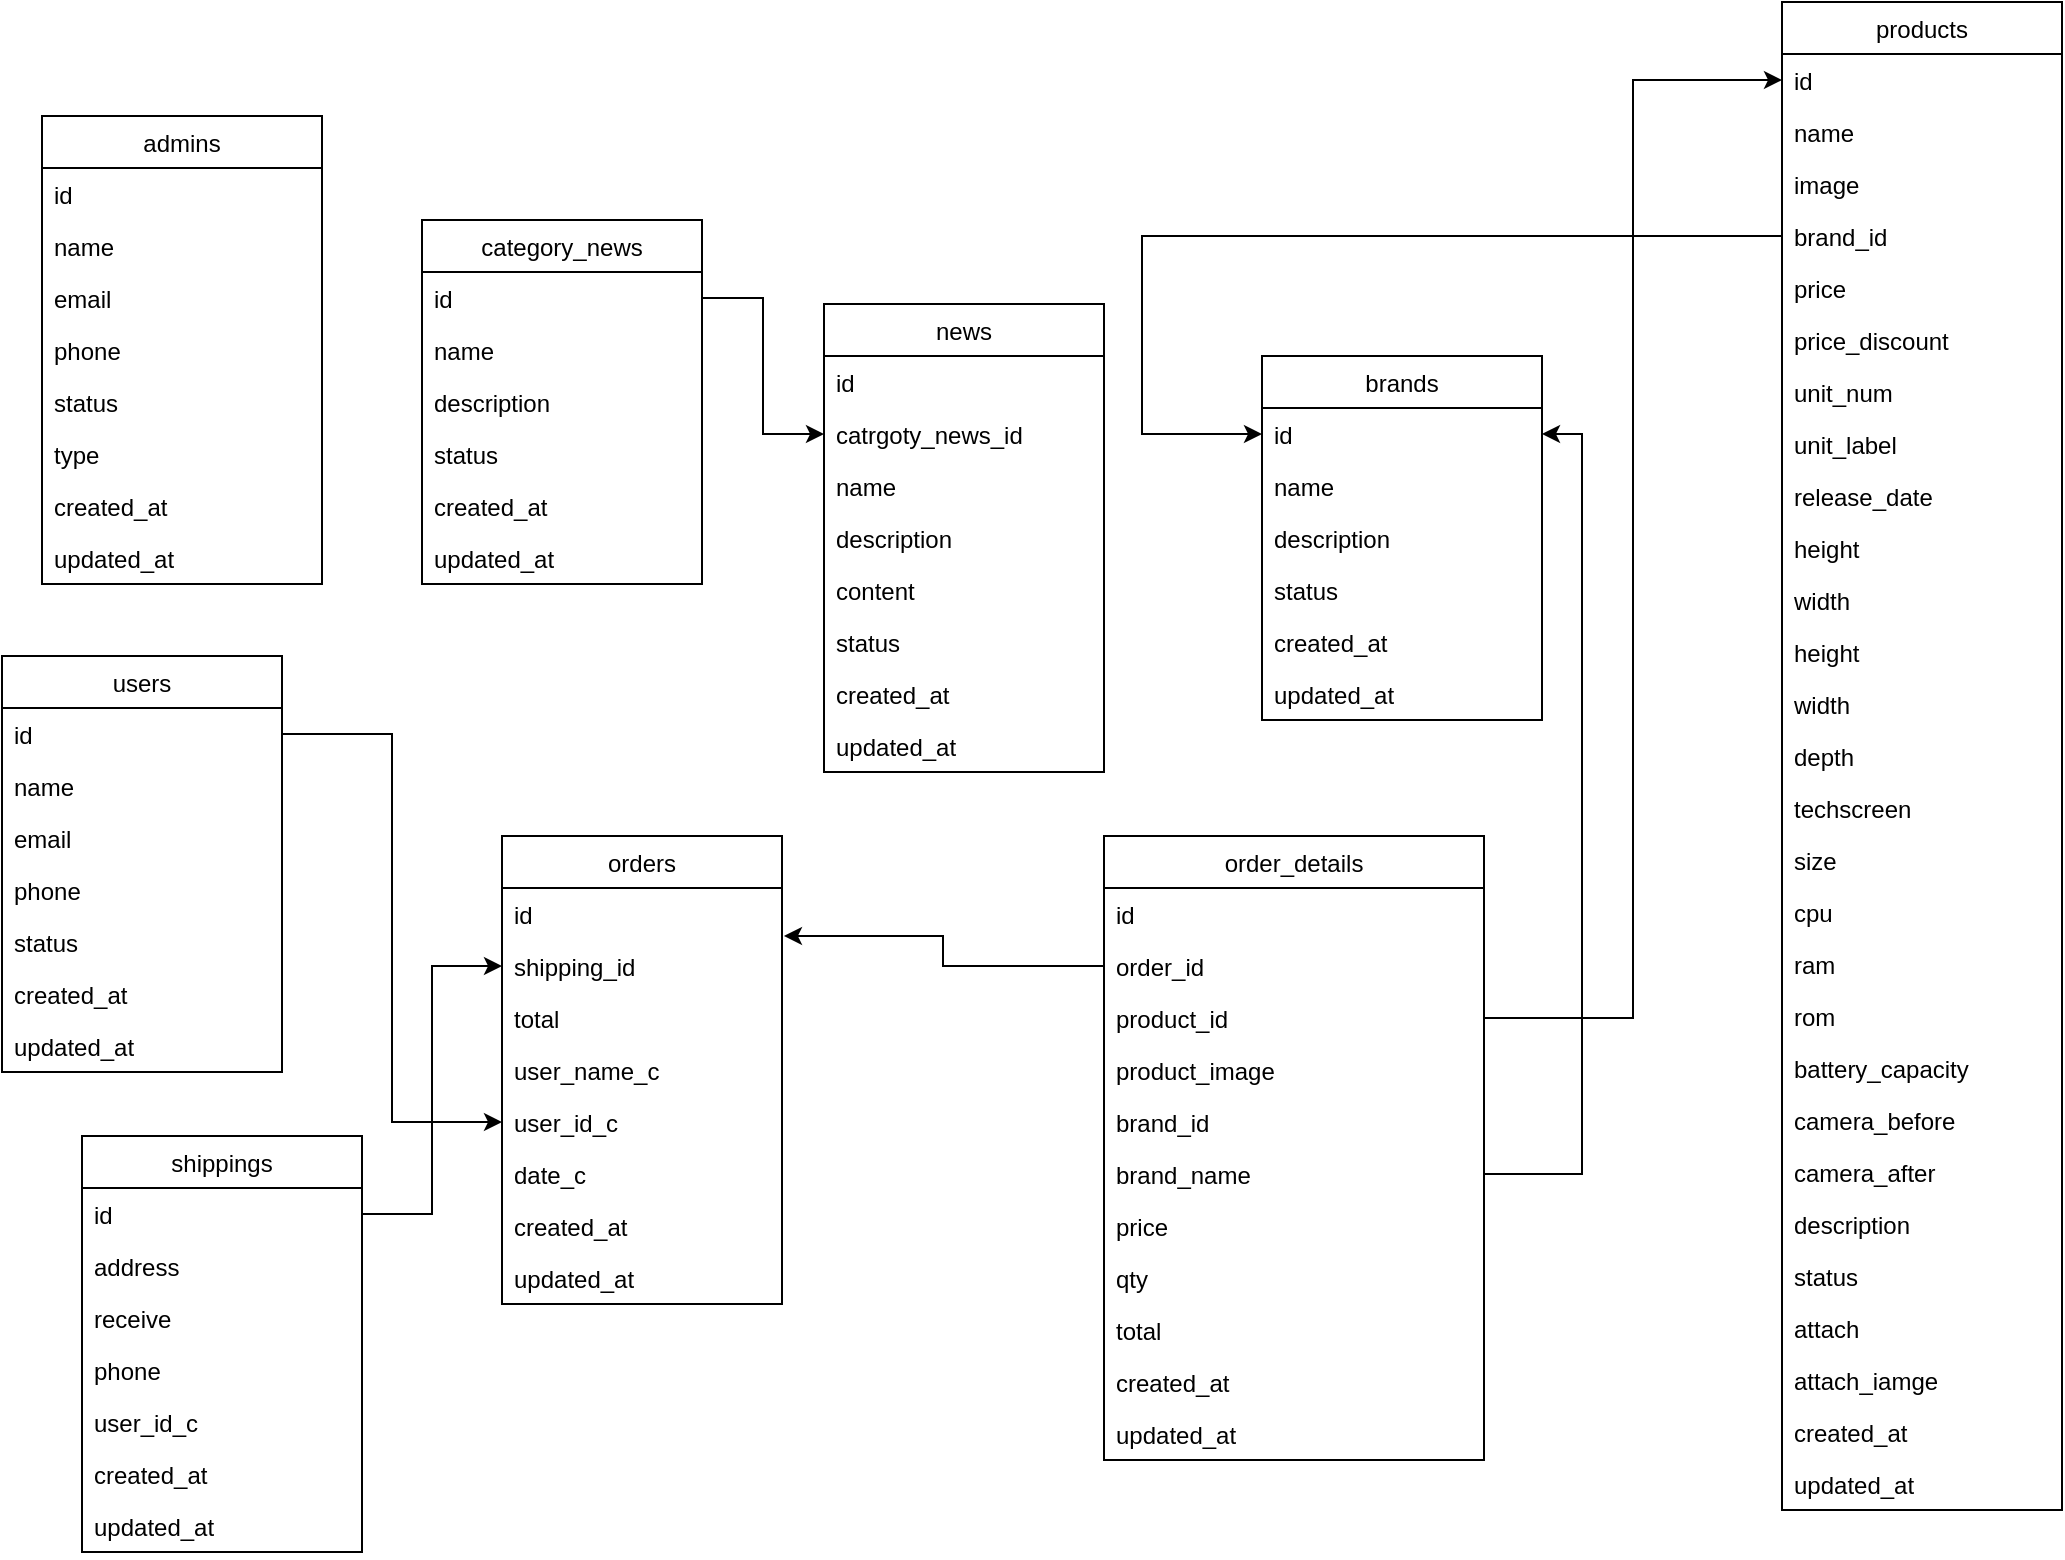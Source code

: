 <mxfile version="14.2.4" type="github">
  <diagram id="-sdmArSoVyQWe9KyQUQm" name="Page-1">
    <mxGraphModel dx="1673" dy="908" grid="1" gridSize="10" guides="1" tooltips="1" connect="1" arrows="1" fold="1" page="1" pageScale="1" pageWidth="827" pageHeight="1169" math="0" shadow="0">
      <root>
        <mxCell id="0" />
        <mxCell id="1" parent="0" />
        <mxCell id="2V7I3febS8LCkJjWmoep-1" value="brands" style="swimlane;fontStyle=0;childLayout=stackLayout;horizontal=1;startSize=26;fillColor=none;horizontalStack=0;resizeParent=1;resizeParentMax=0;resizeLast=0;collapsible=1;marginBottom=0;" vertex="1" parent="1">
          <mxGeometry x="1130" y="640" width="140" height="182" as="geometry" />
        </mxCell>
        <mxCell id="2V7I3febS8LCkJjWmoep-2" value="id" style="text;strokeColor=none;fillColor=none;align=left;verticalAlign=top;spacingLeft=4;spacingRight=4;overflow=hidden;rotatable=0;points=[[0,0.5],[1,0.5]];portConstraint=eastwest;" vertex="1" parent="2V7I3febS8LCkJjWmoep-1">
          <mxGeometry y="26" width="140" height="26" as="geometry" />
        </mxCell>
        <mxCell id="2V7I3febS8LCkJjWmoep-3" value="name" style="text;strokeColor=none;fillColor=none;align=left;verticalAlign=top;spacingLeft=4;spacingRight=4;overflow=hidden;rotatable=0;points=[[0,0.5],[1,0.5]];portConstraint=eastwest;" vertex="1" parent="2V7I3febS8LCkJjWmoep-1">
          <mxGeometry y="52" width="140" height="26" as="geometry" />
        </mxCell>
        <mxCell id="2V7I3febS8LCkJjWmoep-4" value="description" style="text;strokeColor=none;fillColor=none;align=left;verticalAlign=top;spacingLeft=4;spacingRight=4;overflow=hidden;rotatable=0;points=[[0,0.5],[1,0.5]];portConstraint=eastwest;" vertex="1" parent="2V7I3febS8LCkJjWmoep-1">
          <mxGeometry y="78" width="140" height="26" as="geometry" />
        </mxCell>
        <mxCell id="2V7I3febS8LCkJjWmoep-5" value="status" style="text;strokeColor=none;fillColor=none;align=left;verticalAlign=top;spacingLeft=4;spacingRight=4;overflow=hidden;rotatable=0;points=[[0,0.5],[1,0.5]];portConstraint=eastwest;" vertex="1" parent="2V7I3febS8LCkJjWmoep-1">
          <mxGeometry y="104" width="140" height="26" as="geometry" />
        </mxCell>
        <mxCell id="2V7I3febS8LCkJjWmoep-7" value="created_at" style="text;strokeColor=none;fillColor=none;align=left;verticalAlign=top;spacingLeft=4;spacingRight=4;overflow=hidden;rotatable=0;points=[[0,0.5],[1,0.5]];portConstraint=eastwest;" vertex="1" parent="2V7I3febS8LCkJjWmoep-1">
          <mxGeometry y="130" width="140" height="26" as="geometry" />
        </mxCell>
        <mxCell id="2V7I3febS8LCkJjWmoep-8" value="updated_at" style="text;strokeColor=none;fillColor=none;align=left;verticalAlign=top;spacingLeft=4;spacingRight=4;overflow=hidden;rotatable=0;points=[[0,0.5],[1,0.5]];portConstraint=eastwest;" vertex="1" parent="2V7I3febS8LCkJjWmoep-1">
          <mxGeometry y="156" width="140" height="26" as="geometry" />
        </mxCell>
        <mxCell id="2V7I3febS8LCkJjWmoep-9" value="category_news" style="swimlane;fontStyle=0;childLayout=stackLayout;horizontal=1;startSize=26;fillColor=none;horizontalStack=0;resizeParent=1;resizeParentMax=0;resizeLast=0;collapsible=1;marginBottom=0;" vertex="1" parent="1">
          <mxGeometry x="710" y="572" width="140" height="182" as="geometry" />
        </mxCell>
        <mxCell id="2V7I3febS8LCkJjWmoep-10" value="id" style="text;strokeColor=none;fillColor=none;align=left;verticalAlign=top;spacingLeft=4;spacingRight=4;overflow=hidden;rotatable=0;points=[[0,0.5],[1,0.5]];portConstraint=eastwest;" vertex="1" parent="2V7I3febS8LCkJjWmoep-9">
          <mxGeometry y="26" width="140" height="26" as="geometry" />
        </mxCell>
        <mxCell id="2V7I3febS8LCkJjWmoep-11" value="name" style="text;strokeColor=none;fillColor=none;align=left;verticalAlign=top;spacingLeft=4;spacingRight=4;overflow=hidden;rotatable=0;points=[[0,0.5],[1,0.5]];portConstraint=eastwest;" vertex="1" parent="2V7I3febS8LCkJjWmoep-9">
          <mxGeometry y="52" width="140" height="26" as="geometry" />
        </mxCell>
        <mxCell id="2V7I3febS8LCkJjWmoep-12" value="description" style="text;strokeColor=none;fillColor=none;align=left;verticalAlign=top;spacingLeft=4;spacingRight=4;overflow=hidden;rotatable=0;points=[[0,0.5],[1,0.5]];portConstraint=eastwest;" vertex="1" parent="2V7I3febS8LCkJjWmoep-9">
          <mxGeometry y="78" width="140" height="26" as="geometry" />
        </mxCell>
        <mxCell id="2V7I3febS8LCkJjWmoep-13" value="status" style="text;strokeColor=none;fillColor=none;align=left;verticalAlign=top;spacingLeft=4;spacingRight=4;overflow=hidden;rotatable=0;points=[[0,0.5],[1,0.5]];portConstraint=eastwest;" vertex="1" parent="2V7I3febS8LCkJjWmoep-9">
          <mxGeometry y="104" width="140" height="26" as="geometry" />
        </mxCell>
        <mxCell id="2V7I3febS8LCkJjWmoep-14" value="created_at" style="text;strokeColor=none;fillColor=none;align=left;verticalAlign=top;spacingLeft=4;spacingRight=4;overflow=hidden;rotatable=0;points=[[0,0.5],[1,0.5]];portConstraint=eastwest;" vertex="1" parent="2V7I3febS8LCkJjWmoep-9">
          <mxGeometry y="130" width="140" height="26" as="geometry" />
        </mxCell>
        <mxCell id="2V7I3febS8LCkJjWmoep-15" value="updated_at" style="text;strokeColor=none;fillColor=none;align=left;verticalAlign=top;spacingLeft=4;spacingRight=4;overflow=hidden;rotatable=0;points=[[0,0.5],[1,0.5]];portConstraint=eastwest;" vertex="1" parent="2V7I3febS8LCkJjWmoep-9">
          <mxGeometry y="156" width="140" height="26" as="geometry" />
        </mxCell>
        <mxCell id="2V7I3febS8LCkJjWmoep-16" value="news" style="swimlane;fontStyle=0;childLayout=stackLayout;horizontal=1;startSize=26;fillColor=none;horizontalStack=0;resizeParent=1;resizeParentMax=0;resizeLast=0;collapsible=1;marginBottom=0;" vertex="1" parent="1">
          <mxGeometry x="911" y="614" width="140" height="234" as="geometry" />
        </mxCell>
        <mxCell id="2V7I3febS8LCkJjWmoep-17" value="id" style="text;strokeColor=none;fillColor=none;align=left;verticalAlign=top;spacingLeft=4;spacingRight=4;overflow=hidden;rotatable=0;points=[[0,0.5],[1,0.5]];portConstraint=eastwest;" vertex="1" parent="2V7I3febS8LCkJjWmoep-16">
          <mxGeometry y="26" width="140" height="26" as="geometry" />
        </mxCell>
        <mxCell id="2V7I3febS8LCkJjWmoep-106" value="catrgoty_news_id" style="text;strokeColor=none;fillColor=none;align=left;verticalAlign=top;spacingLeft=4;spacingRight=4;overflow=hidden;rotatable=0;points=[[0,0.5],[1,0.5]];portConstraint=eastwest;" vertex="1" parent="2V7I3febS8LCkJjWmoep-16">
          <mxGeometry y="52" width="140" height="26" as="geometry" />
        </mxCell>
        <mxCell id="2V7I3febS8LCkJjWmoep-18" value="name" style="text;strokeColor=none;fillColor=none;align=left;verticalAlign=top;spacingLeft=4;spacingRight=4;overflow=hidden;rotatable=0;points=[[0,0.5],[1,0.5]];portConstraint=eastwest;" vertex="1" parent="2V7I3febS8LCkJjWmoep-16">
          <mxGeometry y="78" width="140" height="26" as="geometry" />
        </mxCell>
        <mxCell id="2V7I3febS8LCkJjWmoep-19" value="description" style="text;strokeColor=none;fillColor=none;align=left;verticalAlign=top;spacingLeft=4;spacingRight=4;overflow=hidden;rotatable=0;points=[[0,0.5],[1,0.5]];portConstraint=eastwest;" vertex="1" parent="2V7I3febS8LCkJjWmoep-16">
          <mxGeometry y="104" width="140" height="26" as="geometry" />
        </mxCell>
        <mxCell id="2V7I3febS8LCkJjWmoep-23" value="content" style="text;strokeColor=none;fillColor=none;align=left;verticalAlign=top;spacingLeft=4;spacingRight=4;overflow=hidden;rotatable=0;points=[[0,0.5],[1,0.5]];portConstraint=eastwest;" vertex="1" parent="2V7I3febS8LCkJjWmoep-16">
          <mxGeometry y="130" width="140" height="26" as="geometry" />
        </mxCell>
        <mxCell id="2V7I3febS8LCkJjWmoep-20" value="status" style="text;strokeColor=none;fillColor=none;align=left;verticalAlign=top;spacingLeft=4;spacingRight=4;overflow=hidden;rotatable=0;points=[[0,0.5],[1,0.5]];portConstraint=eastwest;" vertex="1" parent="2V7I3febS8LCkJjWmoep-16">
          <mxGeometry y="156" width="140" height="26" as="geometry" />
        </mxCell>
        <mxCell id="2V7I3febS8LCkJjWmoep-21" value="created_at" style="text;strokeColor=none;fillColor=none;align=left;verticalAlign=top;spacingLeft=4;spacingRight=4;overflow=hidden;rotatable=0;points=[[0,0.5],[1,0.5]];portConstraint=eastwest;" vertex="1" parent="2V7I3febS8LCkJjWmoep-16">
          <mxGeometry y="182" width="140" height="26" as="geometry" />
        </mxCell>
        <mxCell id="2V7I3febS8LCkJjWmoep-22" value="updated_at" style="text;strokeColor=none;fillColor=none;align=left;verticalAlign=top;spacingLeft=4;spacingRight=4;overflow=hidden;rotatable=0;points=[[0,0.5],[1,0.5]];portConstraint=eastwest;" vertex="1" parent="2V7I3febS8LCkJjWmoep-16">
          <mxGeometry y="208" width="140" height="26" as="geometry" />
        </mxCell>
        <mxCell id="2V7I3febS8LCkJjWmoep-24" value="admins" style="swimlane;fontStyle=0;childLayout=stackLayout;horizontal=1;startSize=26;fillColor=none;horizontalStack=0;resizeParent=1;resizeParentMax=0;resizeLast=0;collapsible=1;marginBottom=0;" vertex="1" parent="1">
          <mxGeometry x="520" y="520" width="140" height="234" as="geometry" />
        </mxCell>
        <mxCell id="2V7I3febS8LCkJjWmoep-25" value="id" style="text;strokeColor=none;fillColor=none;align=left;verticalAlign=top;spacingLeft=4;spacingRight=4;overflow=hidden;rotatable=0;points=[[0,0.5],[1,0.5]];portConstraint=eastwest;" vertex="1" parent="2V7I3febS8LCkJjWmoep-24">
          <mxGeometry y="26" width="140" height="26" as="geometry" />
        </mxCell>
        <mxCell id="2V7I3febS8LCkJjWmoep-26" value="name" style="text;strokeColor=none;fillColor=none;align=left;verticalAlign=top;spacingLeft=4;spacingRight=4;overflow=hidden;rotatable=0;points=[[0,0.5],[1,0.5]];portConstraint=eastwest;" vertex="1" parent="2V7I3febS8LCkJjWmoep-24">
          <mxGeometry y="52" width="140" height="26" as="geometry" />
        </mxCell>
        <mxCell id="2V7I3febS8LCkJjWmoep-27" value="email" style="text;strokeColor=none;fillColor=none;align=left;verticalAlign=top;spacingLeft=4;spacingRight=4;overflow=hidden;rotatable=0;points=[[0,0.5],[1,0.5]];portConstraint=eastwest;" vertex="1" parent="2V7I3febS8LCkJjWmoep-24">
          <mxGeometry y="78" width="140" height="26" as="geometry" />
        </mxCell>
        <mxCell id="2V7I3febS8LCkJjWmoep-28" value="phone" style="text;strokeColor=none;fillColor=none;align=left;verticalAlign=top;spacingLeft=4;spacingRight=4;overflow=hidden;rotatable=0;points=[[0,0.5],[1,0.5]];portConstraint=eastwest;" vertex="1" parent="2V7I3febS8LCkJjWmoep-24">
          <mxGeometry y="104" width="140" height="26" as="geometry" />
        </mxCell>
        <mxCell id="2V7I3febS8LCkJjWmoep-31" value="status" style="text;strokeColor=none;fillColor=none;align=left;verticalAlign=top;spacingLeft=4;spacingRight=4;overflow=hidden;rotatable=0;points=[[0,0.5],[1,0.5]];portConstraint=eastwest;" vertex="1" parent="2V7I3febS8LCkJjWmoep-24">
          <mxGeometry y="130" width="140" height="26" as="geometry" />
        </mxCell>
        <mxCell id="2V7I3febS8LCkJjWmoep-40" value="type&#xa;" style="text;strokeColor=none;fillColor=none;align=left;verticalAlign=top;spacingLeft=4;spacingRight=4;overflow=hidden;rotatable=0;points=[[0,0.5],[1,0.5]];portConstraint=eastwest;" vertex="1" parent="2V7I3febS8LCkJjWmoep-24">
          <mxGeometry y="156" width="140" height="26" as="geometry" />
        </mxCell>
        <mxCell id="2V7I3febS8LCkJjWmoep-29" value="created_at" style="text;strokeColor=none;fillColor=none;align=left;verticalAlign=top;spacingLeft=4;spacingRight=4;overflow=hidden;rotatable=0;points=[[0,0.5],[1,0.5]];portConstraint=eastwest;" vertex="1" parent="2V7I3febS8LCkJjWmoep-24">
          <mxGeometry y="182" width="140" height="26" as="geometry" />
        </mxCell>
        <mxCell id="2V7I3febS8LCkJjWmoep-30" value="updated_at" style="text;strokeColor=none;fillColor=none;align=left;verticalAlign=top;spacingLeft=4;spacingRight=4;overflow=hidden;rotatable=0;points=[[0,0.5],[1,0.5]];portConstraint=eastwest;" vertex="1" parent="2V7I3febS8LCkJjWmoep-24">
          <mxGeometry y="208" width="140" height="26" as="geometry" />
        </mxCell>
        <mxCell id="2V7I3febS8LCkJjWmoep-32" value="users" style="swimlane;fontStyle=0;childLayout=stackLayout;horizontal=1;startSize=26;fillColor=none;horizontalStack=0;resizeParent=1;resizeParentMax=0;resizeLast=0;collapsible=1;marginBottom=0;" vertex="1" parent="1">
          <mxGeometry x="500" y="790" width="140" height="208" as="geometry" />
        </mxCell>
        <mxCell id="2V7I3febS8LCkJjWmoep-33" value="id" style="text;strokeColor=none;fillColor=none;align=left;verticalAlign=top;spacingLeft=4;spacingRight=4;overflow=hidden;rotatable=0;points=[[0,0.5],[1,0.5]];portConstraint=eastwest;" vertex="1" parent="2V7I3febS8LCkJjWmoep-32">
          <mxGeometry y="26" width="140" height="26" as="geometry" />
        </mxCell>
        <mxCell id="2V7I3febS8LCkJjWmoep-34" value="name" style="text;strokeColor=none;fillColor=none;align=left;verticalAlign=top;spacingLeft=4;spacingRight=4;overflow=hidden;rotatable=0;points=[[0,0.5],[1,0.5]];portConstraint=eastwest;" vertex="1" parent="2V7I3febS8LCkJjWmoep-32">
          <mxGeometry y="52" width="140" height="26" as="geometry" />
        </mxCell>
        <mxCell id="2V7I3febS8LCkJjWmoep-35" value="email" style="text;strokeColor=none;fillColor=none;align=left;verticalAlign=top;spacingLeft=4;spacingRight=4;overflow=hidden;rotatable=0;points=[[0,0.5],[1,0.5]];portConstraint=eastwest;" vertex="1" parent="2V7I3febS8LCkJjWmoep-32">
          <mxGeometry y="78" width="140" height="26" as="geometry" />
        </mxCell>
        <mxCell id="2V7I3febS8LCkJjWmoep-36" value="phone" style="text;strokeColor=none;fillColor=none;align=left;verticalAlign=top;spacingLeft=4;spacingRight=4;overflow=hidden;rotatable=0;points=[[0,0.5],[1,0.5]];portConstraint=eastwest;" vertex="1" parent="2V7I3febS8LCkJjWmoep-32">
          <mxGeometry y="104" width="140" height="26" as="geometry" />
        </mxCell>
        <mxCell id="2V7I3febS8LCkJjWmoep-37" value="status" style="text;strokeColor=none;fillColor=none;align=left;verticalAlign=top;spacingLeft=4;spacingRight=4;overflow=hidden;rotatable=0;points=[[0,0.5],[1,0.5]];portConstraint=eastwest;" vertex="1" parent="2V7I3febS8LCkJjWmoep-32">
          <mxGeometry y="130" width="140" height="26" as="geometry" />
        </mxCell>
        <mxCell id="2V7I3febS8LCkJjWmoep-38" value="created_at" style="text;strokeColor=none;fillColor=none;align=left;verticalAlign=top;spacingLeft=4;spacingRight=4;overflow=hidden;rotatable=0;points=[[0,0.5],[1,0.5]];portConstraint=eastwest;" vertex="1" parent="2V7I3febS8LCkJjWmoep-32">
          <mxGeometry y="156" width="140" height="26" as="geometry" />
        </mxCell>
        <mxCell id="2V7I3febS8LCkJjWmoep-39" value="updated_at" style="text;strokeColor=none;fillColor=none;align=left;verticalAlign=top;spacingLeft=4;spacingRight=4;overflow=hidden;rotatable=0;points=[[0,0.5],[1,0.5]];portConstraint=eastwest;" vertex="1" parent="2V7I3febS8LCkJjWmoep-32">
          <mxGeometry y="182" width="140" height="26" as="geometry" />
        </mxCell>
        <mxCell id="2V7I3febS8LCkJjWmoep-41" value="orders" style="swimlane;fontStyle=0;childLayout=stackLayout;horizontal=1;startSize=26;fillColor=none;horizontalStack=0;resizeParent=1;resizeParentMax=0;resizeLast=0;collapsible=1;marginBottom=0;" vertex="1" parent="1">
          <mxGeometry x="750" y="880" width="140" height="234" as="geometry" />
        </mxCell>
        <mxCell id="2V7I3febS8LCkJjWmoep-42" value="id" style="text;strokeColor=none;fillColor=none;align=left;verticalAlign=top;spacingLeft=4;spacingRight=4;overflow=hidden;rotatable=0;points=[[0,0.5],[1,0.5]];portConstraint=eastwest;" vertex="1" parent="2V7I3febS8LCkJjWmoep-41">
          <mxGeometry y="26" width="140" height="26" as="geometry" />
        </mxCell>
        <mxCell id="2V7I3febS8LCkJjWmoep-43" value="shipping_id" style="text;strokeColor=none;fillColor=none;align=left;verticalAlign=top;spacingLeft=4;spacingRight=4;overflow=hidden;rotatable=0;points=[[0,0.5],[1,0.5]];portConstraint=eastwest;" vertex="1" parent="2V7I3febS8LCkJjWmoep-41">
          <mxGeometry y="52" width="140" height="26" as="geometry" />
        </mxCell>
        <mxCell id="2V7I3febS8LCkJjWmoep-44" value="total" style="text;strokeColor=none;fillColor=none;align=left;verticalAlign=top;spacingLeft=4;spacingRight=4;overflow=hidden;rotatable=0;points=[[0,0.5],[1,0.5]];portConstraint=eastwest;" vertex="1" parent="2V7I3febS8LCkJjWmoep-41">
          <mxGeometry y="78" width="140" height="26" as="geometry" />
        </mxCell>
        <mxCell id="2V7I3febS8LCkJjWmoep-45" value="user_name_c" style="text;strokeColor=none;fillColor=none;align=left;verticalAlign=top;spacingLeft=4;spacingRight=4;overflow=hidden;rotatable=0;points=[[0,0.5],[1,0.5]];portConstraint=eastwest;" vertex="1" parent="2V7I3febS8LCkJjWmoep-41">
          <mxGeometry y="104" width="140" height="26" as="geometry" />
        </mxCell>
        <mxCell id="2V7I3febS8LCkJjWmoep-46" value="user_id_c" style="text;strokeColor=none;fillColor=none;align=left;verticalAlign=top;spacingLeft=4;spacingRight=4;overflow=hidden;rotatable=0;points=[[0,0.5],[1,0.5]];portConstraint=eastwest;" vertex="1" parent="2V7I3febS8LCkJjWmoep-41">
          <mxGeometry y="130" width="140" height="26" as="geometry" />
        </mxCell>
        <mxCell id="2V7I3febS8LCkJjWmoep-49" value="date_c" style="text;strokeColor=none;fillColor=none;align=left;verticalAlign=top;spacingLeft=4;spacingRight=4;overflow=hidden;rotatable=0;points=[[0,0.5],[1,0.5]];portConstraint=eastwest;" vertex="1" parent="2V7I3febS8LCkJjWmoep-41">
          <mxGeometry y="156" width="140" height="26" as="geometry" />
        </mxCell>
        <mxCell id="2V7I3febS8LCkJjWmoep-47" value="created_at" style="text;strokeColor=none;fillColor=none;align=left;verticalAlign=top;spacingLeft=4;spacingRight=4;overflow=hidden;rotatable=0;points=[[0,0.5],[1,0.5]];portConstraint=eastwest;" vertex="1" parent="2V7I3febS8LCkJjWmoep-41">
          <mxGeometry y="182" width="140" height="26" as="geometry" />
        </mxCell>
        <mxCell id="2V7I3febS8LCkJjWmoep-48" value="updated_at" style="text;strokeColor=none;fillColor=none;align=left;verticalAlign=top;spacingLeft=4;spacingRight=4;overflow=hidden;rotatable=0;points=[[0,0.5],[1,0.5]];portConstraint=eastwest;" vertex="1" parent="2V7I3febS8LCkJjWmoep-41">
          <mxGeometry y="208" width="140" height="26" as="geometry" />
        </mxCell>
        <mxCell id="2V7I3febS8LCkJjWmoep-50" value="shippings" style="swimlane;fontStyle=0;childLayout=stackLayout;horizontal=1;startSize=26;fillColor=none;horizontalStack=0;resizeParent=1;resizeParentMax=0;resizeLast=0;collapsible=1;marginBottom=0;" vertex="1" parent="1">
          <mxGeometry x="540" y="1030" width="140" height="208" as="geometry" />
        </mxCell>
        <mxCell id="2V7I3febS8LCkJjWmoep-51" value="id" style="text;strokeColor=none;fillColor=none;align=left;verticalAlign=top;spacingLeft=4;spacingRight=4;overflow=hidden;rotatable=0;points=[[0,0.5],[1,0.5]];portConstraint=eastwest;" vertex="1" parent="2V7I3febS8LCkJjWmoep-50">
          <mxGeometry y="26" width="140" height="26" as="geometry" />
        </mxCell>
        <mxCell id="2V7I3febS8LCkJjWmoep-52" value="address" style="text;strokeColor=none;fillColor=none;align=left;verticalAlign=top;spacingLeft=4;spacingRight=4;overflow=hidden;rotatable=0;points=[[0,0.5],[1,0.5]];portConstraint=eastwest;" vertex="1" parent="2V7I3febS8LCkJjWmoep-50">
          <mxGeometry y="52" width="140" height="26" as="geometry" />
        </mxCell>
        <mxCell id="2V7I3febS8LCkJjWmoep-53" value="receive" style="text;strokeColor=none;fillColor=none;align=left;verticalAlign=top;spacingLeft=4;spacingRight=4;overflow=hidden;rotatable=0;points=[[0,0.5],[1,0.5]];portConstraint=eastwest;" vertex="1" parent="2V7I3febS8LCkJjWmoep-50">
          <mxGeometry y="78" width="140" height="26" as="geometry" />
        </mxCell>
        <mxCell id="2V7I3febS8LCkJjWmoep-54" value="phone" style="text;strokeColor=none;fillColor=none;align=left;verticalAlign=top;spacingLeft=4;spacingRight=4;overflow=hidden;rotatable=0;points=[[0,0.5],[1,0.5]];portConstraint=eastwest;" vertex="1" parent="2V7I3febS8LCkJjWmoep-50">
          <mxGeometry y="104" width="140" height="26" as="geometry" />
        </mxCell>
        <mxCell id="2V7I3febS8LCkJjWmoep-55" value="user_id_c" style="text;strokeColor=none;fillColor=none;align=left;verticalAlign=top;spacingLeft=4;spacingRight=4;overflow=hidden;rotatable=0;points=[[0,0.5],[1,0.5]];portConstraint=eastwest;" vertex="1" parent="2V7I3febS8LCkJjWmoep-50">
          <mxGeometry y="130" width="140" height="26" as="geometry" />
        </mxCell>
        <mxCell id="2V7I3febS8LCkJjWmoep-57" value="created_at" style="text;strokeColor=none;fillColor=none;align=left;verticalAlign=top;spacingLeft=4;spacingRight=4;overflow=hidden;rotatable=0;points=[[0,0.5],[1,0.5]];portConstraint=eastwest;" vertex="1" parent="2V7I3febS8LCkJjWmoep-50">
          <mxGeometry y="156" width="140" height="26" as="geometry" />
        </mxCell>
        <mxCell id="2V7I3febS8LCkJjWmoep-58" value="updated_at" style="text;strokeColor=none;fillColor=none;align=left;verticalAlign=top;spacingLeft=4;spacingRight=4;overflow=hidden;rotatable=0;points=[[0,0.5],[1,0.5]];portConstraint=eastwest;" vertex="1" parent="2V7I3febS8LCkJjWmoep-50">
          <mxGeometry y="182" width="140" height="26" as="geometry" />
        </mxCell>
        <mxCell id="2V7I3febS8LCkJjWmoep-59" value="products" style="swimlane;fontStyle=0;childLayout=stackLayout;horizontal=1;startSize=26;fillColor=none;horizontalStack=0;resizeParent=1;resizeParentMax=0;resizeLast=0;collapsible=1;marginBottom=0;" vertex="1" parent="1">
          <mxGeometry x="1390" y="463" width="140" height="754" as="geometry" />
        </mxCell>
        <mxCell id="2V7I3febS8LCkJjWmoep-60" value="id" style="text;strokeColor=none;fillColor=none;align=left;verticalAlign=top;spacingLeft=4;spacingRight=4;overflow=hidden;rotatable=0;points=[[0,0.5],[1,0.5]];portConstraint=eastwest;" vertex="1" parent="2V7I3febS8LCkJjWmoep-59">
          <mxGeometry y="26" width="140" height="26" as="geometry" />
        </mxCell>
        <mxCell id="2V7I3febS8LCkJjWmoep-61" value="name" style="text;strokeColor=none;fillColor=none;align=left;verticalAlign=top;spacingLeft=4;spacingRight=4;overflow=hidden;rotatable=0;points=[[0,0.5],[1,0.5]];portConstraint=eastwest;" vertex="1" parent="2V7I3febS8LCkJjWmoep-59">
          <mxGeometry y="52" width="140" height="26" as="geometry" />
        </mxCell>
        <mxCell id="2V7I3febS8LCkJjWmoep-62" value="image" style="text;strokeColor=none;fillColor=none;align=left;verticalAlign=top;spacingLeft=4;spacingRight=4;overflow=hidden;rotatable=0;points=[[0,0.5],[1,0.5]];portConstraint=eastwest;" vertex="1" parent="2V7I3febS8LCkJjWmoep-59">
          <mxGeometry y="78" width="140" height="26" as="geometry" />
        </mxCell>
        <mxCell id="2V7I3febS8LCkJjWmoep-63" value="brand_id" style="text;strokeColor=none;fillColor=none;align=left;verticalAlign=top;spacingLeft=4;spacingRight=4;overflow=hidden;rotatable=0;points=[[0,0.5],[1,0.5]];portConstraint=eastwest;" vertex="1" parent="2V7I3febS8LCkJjWmoep-59">
          <mxGeometry y="104" width="140" height="26" as="geometry" />
        </mxCell>
        <mxCell id="2V7I3febS8LCkJjWmoep-64" value="price" style="text;strokeColor=none;fillColor=none;align=left;verticalAlign=top;spacingLeft=4;spacingRight=4;overflow=hidden;rotatable=0;points=[[0,0.5],[1,0.5]];portConstraint=eastwest;" vertex="1" parent="2V7I3febS8LCkJjWmoep-59">
          <mxGeometry y="130" width="140" height="26" as="geometry" />
        </mxCell>
        <mxCell id="2V7I3febS8LCkJjWmoep-65" value="price_discount" style="text;strokeColor=none;fillColor=none;align=left;verticalAlign=top;spacingLeft=4;spacingRight=4;overflow=hidden;rotatable=0;points=[[0,0.5],[1,0.5]];portConstraint=eastwest;" vertex="1" parent="2V7I3febS8LCkJjWmoep-59">
          <mxGeometry y="156" width="140" height="26" as="geometry" />
        </mxCell>
        <mxCell id="2V7I3febS8LCkJjWmoep-66" value="unit_num" style="text;strokeColor=none;fillColor=none;align=left;verticalAlign=top;spacingLeft=4;spacingRight=4;overflow=hidden;rotatable=0;points=[[0,0.5],[1,0.5]];portConstraint=eastwest;" vertex="1" parent="2V7I3febS8LCkJjWmoep-59">
          <mxGeometry y="182" width="140" height="26" as="geometry" />
        </mxCell>
        <mxCell id="2V7I3febS8LCkJjWmoep-67" value="unit_label" style="text;strokeColor=none;fillColor=none;align=left;verticalAlign=top;spacingLeft=4;spacingRight=4;overflow=hidden;rotatable=0;points=[[0,0.5],[1,0.5]];portConstraint=eastwest;" vertex="1" parent="2V7I3febS8LCkJjWmoep-59">
          <mxGeometry y="208" width="140" height="26" as="geometry" />
        </mxCell>
        <mxCell id="2V7I3febS8LCkJjWmoep-68" value="release_date" style="text;strokeColor=none;fillColor=none;align=left;verticalAlign=top;spacingLeft=4;spacingRight=4;overflow=hidden;rotatable=0;points=[[0,0.5],[1,0.5]];portConstraint=eastwest;" vertex="1" parent="2V7I3febS8LCkJjWmoep-59">
          <mxGeometry y="234" width="140" height="26" as="geometry" />
        </mxCell>
        <mxCell id="2V7I3febS8LCkJjWmoep-69" value="height" style="text;strokeColor=none;fillColor=none;align=left;verticalAlign=top;spacingLeft=4;spacingRight=4;overflow=hidden;rotatable=0;points=[[0,0.5],[1,0.5]];portConstraint=eastwest;" vertex="1" parent="2V7I3febS8LCkJjWmoep-59">
          <mxGeometry y="260" width="140" height="26" as="geometry" />
        </mxCell>
        <mxCell id="2V7I3febS8LCkJjWmoep-70" value="width" style="text;strokeColor=none;fillColor=none;align=left;verticalAlign=top;spacingLeft=4;spacingRight=4;overflow=hidden;rotatable=0;points=[[0,0.5],[1,0.5]];portConstraint=eastwest;" vertex="1" parent="2V7I3febS8LCkJjWmoep-59">
          <mxGeometry y="286" width="140" height="26" as="geometry" />
        </mxCell>
        <mxCell id="2V7I3febS8LCkJjWmoep-71" value="height" style="text;strokeColor=none;fillColor=none;align=left;verticalAlign=top;spacingLeft=4;spacingRight=4;overflow=hidden;rotatable=0;points=[[0,0.5],[1,0.5]];portConstraint=eastwest;" vertex="1" parent="2V7I3febS8LCkJjWmoep-59">
          <mxGeometry y="312" width="140" height="26" as="geometry" />
        </mxCell>
        <mxCell id="2V7I3febS8LCkJjWmoep-72" value="width" style="text;strokeColor=none;fillColor=none;align=left;verticalAlign=top;spacingLeft=4;spacingRight=4;overflow=hidden;rotatable=0;points=[[0,0.5],[1,0.5]];portConstraint=eastwest;" vertex="1" parent="2V7I3febS8LCkJjWmoep-59">
          <mxGeometry y="338" width="140" height="26" as="geometry" />
        </mxCell>
        <mxCell id="2V7I3febS8LCkJjWmoep-73" value="depth" style="text;strokeColor=none;fillColor=none;align=left;verticalAlign=top;spacingLeft=4;spacingRight=4;overflow=hidden;rotatable=0;points=[[0,0.5],[1,0.5]];portConstraint=eastwest;" vertex="1" parent="2V7I3febS8LCkJjWmoep-59">
          <mxGeometry y="364" width="140" height="26" as="geometry" />
        </mxCell>
        <mxCell id="2V7I3febS8LCkJjWmoep-74" value="techscreen" style="text;strokeColor=none;fillColor=none;align=left;verticalAlign=top;spacingLeft=4;spacingRight=4;overflow=hidden;rotatable=0;points=[[0,0.5],[1,0.5]];portConstraint=eastwest;" vertex="1" parent="2V7I3febS8LCkJjWmoep-59">
          <mxGeometry y="390" width="140" height="26" as="geometry" />
        </mxCell>
        <mxCell id="2V7I3febS8LCkJjWmoep-75" value="size" style="text;strokeColor=none;fillColor=none;align=left;verticalAlign=top;spacingLeft=4;spacingRight=4;overflow=hidden;rotatable=0;points=[[0,0.5],[1,0.5]];portConstraint=eastwest;" vertex="1" parent="2V7I3febS8LCkJjWmoep-59">
          <mxGeometry y="416" width="140" height="26" as="geometry" />
        </mxCell>
        <mxCell id="2V7I3febS8LCkJjWmoep-76" value="cpu" style="text;strokeColor=none;fillColor=none;align=left;verticalAlign=top;spacingLeft=4;spacingRight=4;overflow=hidden;rotatable=0;points=[[0,0.5],[1,0.5]];portConstraint=eastwest;" vertex="1" parent="2V7I3febS8LCkJjWmoep-59">
          <mxGeometry y="442" width="140" height="26" as="geometry" />
        </mxCell>
        <mxCell id="2V7I3febS8LCkJjWmoep-77" value="ram" style="text;strokeColor=none;fillColor=none;align=left;verticalAlign=top;spacingLeft=4;spacingRight=4;overflow=hidden;rotatable=0;points=[[0,0.5],[1,0.5]];portConstraint=eastwest;" vertex="1" parent="2V7I3febS8LCkJjWmoep-59">
          <mxGeometry y="468" width="140" height="26" as="geometry" />
        </mxCell>
        <mxCell id="2V7I3febS8LCkJjWmoep-78" value="rom" style="text;strokeColor=none;fillColor=none;align=left;verticalAlign=top;spacingLeft=4;spacingRight=4;overflow=hidden;rotatable=0;points=[[0,0.5],[1,0.5]];portConstraint=eastwest;" vertex="1" parent="2V7I3febS8LCkJjWmoep-59">
          <mxGeometry y="494" width="140" height="26" as="geometry" />
        </mxCell>
        <mxCell id="2V7I3febS8LCkJjWmoep-79" value="battery_capacity" style="text;strokeColor=none;fillColor=none;align=left;verticalAlign=top;spacingLeft=4;spacingRight=4;overflow=hidden;rotatable=0;points=[[0,0.5],[1,0.5]];portConstraint=eastwest;" vertex="1" parent="2V7I3febS8LCkJjWmoep-59">
          <mxGeometry y="520" width="140" height="26" as="geometry" />
        </mxCell>
        <mxCell id="2V7I3febS8LCkJjWmoep-80" value="camera_before" style="text;strokeColor=none;fillColor=none;align=left;verticalAlign=top;spacingLeft=4;spacingRight=4;overflow=hidden;rotatable=0;points=[[0,0.5],[1,0.5]];portConstraint=eastwest;" vertex="1" parent="2V7I3febS8LCkJjWmoep-59">
          <mxGeometry y="546" width="140" height="26" as="geometry" />
        </mxCell>
        <mxCell id="2V7I3febS8LCkJjWmoep-81" value="camera_after" style="text;strokeColor=none;fillColor=none;align=left;verticalAlign=top;spacingLeft=4;spacingRight=4;overflow=hidden;rotatable=0;points=[[0,0.5],[1,0.5]];portConstraint=eastwest;" vertex="1" parent="2V7I3febS8LCkJjWmoep-59">
          <mxGeometry y="572" width="140" height="26" as="geometry" />
        </mxCell>
        <mxCell id="2V7I3febS8LCkJjWmoep-82" value="description" style="text;strokeColor=none;fillColor=none;align=left;verticalAlign=top;spacingLeft=4;spacingRight=4;overflow=hidden;rotatable=0;points=[[0,0.5],[1,0.5]];portConstraint=eastwest;" vertex="1" parent="2V7I3febS8LCkJjWmoep-59">
          <mxGeometry y="598" width="140" height="26" as="geometry" />
        </mxCell>
        <mxCell id="2V7I3febS8LCkJjWmoep-83" value="status" style="text;strokeColor=none;fillColor=none;align=left;verticalAlign=top;spacingLeft=4;spacingRight=4;overflow=hidden;rotatable=0;points=[[0,0.5],[1,0.5]];portConstraint=eastwest;" vertex="1" parent="2V7I3febS8LCkJjWmoep-59">
          <mxGeometry y="624" width="140" height="26" as="geometry" />
        </mxCell>
        <mxCell id="2V7I3febS8LCkJjWmoep-84" value="attach" style="text;strokeColor=none;fillColor=none;align=left;verticalAlign=top;spacingLeft=4;spacingRight=4;overflow=hidden;rotatable=0;points=[[0,0.5],[1,0.5]];portConstraint=eastwest;" vertex="1" parent="2V7I3febS8LCkJjWmoep-59">
          <mxGeometry y="650" width="140" height="26" as="geometry" />
        </mxCell>
        <mxCell id="2V7I3febS8LCkJjWmoep-85" value="attach_iamge" style="text;strokeColor=none;fillColor=none;align=left;verticalAlign=top;spacingLeft=4;spacingRight=4;overflow=hidden;rotatable=0;points=[[0,0.5],[1,0.5]];portConstraint=eastwest;" vertex="1" parent="2V7I3febS8LCkJjWmoep-59">
          <mxGeometry y="676" width="140" height="26" as="geometry" />
        </mxCell>
        <mxCell id="2V7I3febS8LCkJjWmoep-86" value="created_at" style="text;strokeColor=none;fillColor=none;align=left;verticalAlign=top;spacingLeft=4;spacingRight=4;overflow=hidden;rotatable=0;points=[[0,0.5],[1,0.5]];portConstraint=eastwest;" vertex="1" parent="2V7I3febS8LCkJjWmoep-59">
          <mxGeometry y="702" width="140" height="26" as="geometry" />
        </mxCell>
        <mxCell id="2V7I3febS8LCkJjWmoep-87" value="updated_at" style="text;strokeColor=none;fillColor=none;align=left;verticalAlign=top;spacingLeft=4;spacingRight=4;overflow=hidden;rotatable=0;points=[[0,0.5],[1,0.5]];portConstraint=eastwest;" vertex="1" parent="2V7I3febS8LCkJjWmoep-59">
          <mxGeometry y="728" width="140" height="26" as="geometry" />
        </mxCell>
        <mxCell id="2V7I3febS8LCkJjWmoep-88" value="order_details" style="swimlane;fontStyle=0;childLayout=stackLayout;horizontal=1;startSize=26;fillColor=none;horizontalStack=0;resizeParent=1;resizeParentMax=0;resizeLast=0;collapsible=1;marginBottom=0;" vertex="1" parent="1">
          <mxGeometry x="1051" y="880" width="190" height="312" as="geometry" />
        </mxCell>
        <mxCell id="2V7I3febS8LCkJjWmoep-89" value="id" style="text;strokeColor=none;fillColor=none;align=left;verticalAlign=top;spacingLeft=4;spacingRight=4;overflow=hidden;rotatable=0;points=[[0,0.5],[1,0.5]];portConstraint=eastwest;" vertex="1" parent="2V7I3febS8LCkJjWmoep-88">
          <mxGeometry y="26" width="190" height="26" as="geometry" />
        </mxCell>
        <mxCell id="2V7I3febS8LCkJjWmoep-90" value="order_id" style="text;strokeColor=none;fillColor=none;align=left;verticalAlign=top;spacingLeft=4;spacingRight=4;overflow=hidden;rotatable=0;points=[[0,0.5],[1,0.5]];portConstraint=eastwest;" vertex="1" parent="2V7I3febS8LCkJjWmoep-88">
          <mxGeometry y="52" width="190" height="26" as="geometry" />
        </mxCell>
        <mxCell id="2V7I3febS8LCkJjWmoep-91" value="product_id" style="text;strokeColor=none;fillColor=none;align=left;verticalAlign=top;spacingLeft=4;spacingRight=4;overflow=hidden;rotatable=0;points=[[0,0.5],[1,0.5]];portConstraint=eastwest;" vertex="1" parent="2V7I3febS8LCkJjWmoep-88">
          <mxGeometry y="78" width="190" height="26" as="geometry" />
        </mxCell>
        <mxCell id="2V7I3febS8LCkJjWmoep-92" value="product_image" style="text;strokeColor=none;fillColor=none;align=left;verticalAlign=top;spacingLeft=4;spacingRight=4;overflow=hidden;rotatable=0;points=[[0,0.5],[1,0.5]];portConstraint=eastwest;" vertex="1" parent="2V7I3febS8LCkJjWmoep-88">
          <mxGeometry y="104" width="190" height="26" as="geometry" />
        </mxCell>
        <mxCell id="2V7I3febS8LCkJjWmoep-93" value="brand_id" style="text;strokeColor=none;fillColor=none;align=left;verticalAlign=top;spacingLeft=4;spacingRight=4;overflow=hidden;rotatable=0;points=[[0,0.5],[1,0.5]];portConstraint=eastwest;" vertex="1" parent="2V7I3febS8LCkJjWmoep-88">
          <mxGeometry y="130" width="190" height="26" as="geometry" />
        </mxCell>
        <mxCell id="2V7I3febS8LCkJjWmoep-101" value="brand_name" style="text;strokeColor=none;fillColor=none;align=left;verticalAlign=top;spacingLeft=4;spacingRight=4;overflow=hidden;rotatable=0;points=[[0,0.5],[1,0.5]];portConstraint=eastwest;" vertex="1" parent="2V7I3febS8LCkJjWmoep-88">
          <mxGeometry y="156" width="190" height="26" as="geometry" />
        </mxCell>
        <mxCell id="2V7I3febS8LCkJjWmoep-96" value="price" style="text;strokeColor=none;fillColor=none;align=left;verticalAlign=top;spacingLeft=4;spacingRight=4;overflow=hidden;rotatable=0;points=[[0,0.5],[1,0.5]];portConstraint=eastwest;" vertex="1" parent="2V7I3febS8LCkJjWmoep-88">
          <mxGeometry y="182" width="190" height="26" as="geometry" />
        </mxCell>
        <mxCell id="2V7I3febS8LCkJjWmoep-97" value="qty" style="text;strokeColor=none;fillColor=none;align=left;verticalAlign=top;spacingLeft=4;spacingRight=4;overflow=hidden;rotatable=0;points=[[0,0.5],[1,0.5]];portConstraint=eastwest;" vertex="1" parent="2V7I3febS8LCkJjWmoep-88">
          <mxGeometry y="208" width="190" height="26" as="geometry" />
        </mxCell>
        <mxCell id="2V7I3febS8LCkJjWmoep-98" value="total" style="text;strokeColor=none;fillColor=none;align=left;verticalAlign=top;spacingLeft=4;spacingRight=4;overflow=hidden;rotatable=0;points=[[0,0.5],[1,0.5]];portConstraint=eastwest;" vertex="1" parent="2V7I3febS8LCkJjWmoep-88">
          <mxGeometry y="234" width="190" height="26" as="geometry" />
        </mxCell>
        <mxCell id="2V7I3febS8LCkJjWmoep-94" value="created_at" style="text;strokeColor=none;fillColor=none;align=left;verticalAlign=top;spacingLeft=4;spacingRight=4;overflow=hidden;rotatable=0;points=[[0,0.5],[1,0.5]];portConstraint=eastwest;" vertex="1" parent="2V7I3febS8LCkJjWmoep-88">
          <mxGeometry y="260" width="190" height="26" as="geometry" />
        </mxCell>
        <mxCell id="2V7I3febS8LCkJjWmoep-95" value="updated_at" style="text;strokeColor=none;fillColor=none;align=left;verticalAlign=top;spacingLeft=4;spacingRight=4;overflow=hidden;rotatable=0;points=[[0,0.5],[1,0.5]];portConstraint=eastwest;" vertex="1" parent="2V7I3febS8LCkJjWmoep-88">
          <mxGeometry y="286" width="190" height="26" as="geometry" />
        </mxCell>
        <mxCell id="2V7I3febS8LCkJjWmoep-99" style="edgeStyle=orthogonalEdgeStyle;rounded=0;orthogonalLoop=1;jettySize=auto;html=1;entryX=1.007;entryY=-0.077;entryDx=0;entryDy=0;entryPerimeter=0;" edge="1" parent="1" source="2V7I3febS8LCkJjWmoep-90" target="2V7I3febS8LCkJjWmoep-43">
          <mxGeometry relative="1" as="geometry">
            <mxPoint x="640" y="990" as="targetPoint" />
          </mxGeometry>
        </mxCell>
        <mxCell id="2V7I3febS8LCkJjWmoep-100" style="edgeStyle=orthogonalEdgeStyle;rounded=0;orthogonalLoop=1;jettySize=auto;html=1;" edge="1" parent="1" source="2V7I3febS8LCkJjWmoep-51" target="2V7I3febS8LCkJjWmoep-43">
          <mxGeometry relative="1" as="geometry" />
        </mxCell>
        <mxCell id="2V7I3febS8LCkJjWmoep-102" style="edgeStyle=orthogonalEdgeStyle;rounded=0;orthogonalLoop=1;jettySize=auto;html=1;entryX=1;entryY=0.5;entryDx=0;entryDy=0;" edge="1" parent="1" source="2V7I3febS8LCkJjWmoep-101" target="2V7I3febS8LCkJjWmoep-2">
          <mxGeometry relative="1" as="geometry" />
        </mxCell>
        <mxCell id="2V7I3febS8LCkJjWmoep-103" style="edgeStyle=orthogonalEdgeStyle;rounded=0;orthogonalLoop=1;jettySize=auto;html=1;entryX=0;entryY=0.5;entryDx=0;entryDy=0;" edge="1" parent="1" source="2V7I3febS8LCkJjWmoep-63" target="2V7I3febS8LCkJjWmoep-2">
          <mxGeometry relative="1" as="geometry">
            <Array as="points">
              <mxPoint x="1070" y="580" />
              <mxPoint x="1070" y="679" />
            </Array>
          </mxGeometry>
        </mxCell>
        <mxCell id="2V7I3febS8LCkJjWmoep-104" style="edgeStyle=orthogonalEdgeStyle;rounded=0;orthogonalLoop=1;jettySize=auto;html=1;entryX=0;entryY=0.5;entryDx=0;entryDy=0;" edge="1" parent="1" source="2V7I3febS8LCkJjWmoep-91" target="2V7I3febS8LCkJjWmoep-60">
          <mxGeometry relative="1" as="geometry" />
        </mxCell>
        <mxCell id="2V7I3febS8LCkJjWmoep-105" style="edgeStyle=orthogonalEdgeStyle;rounded=0;orthogonalLoop=1;jettySize=auto;html=1;entryX=0;entryY=0.5;entryDx=0;entryDy=0;" edge="1" parent="1" source="2V7I3febS8LCkJjWmoep-33" target="2V7I3febS8LCkJjWmoep-46">
          <mxGeometry relative="1" as="geometry" />
        </mxCell>
        <mxCell id="2V7I3febS8LCkJjWmoep-107" style="edgeStyle=orthogonalEdgeStyle;rounded=0;orthogonalLoop=1;jettySize=auto;html=1;entryX=0;entryY=0.5;entryDx=0;entryDy=0;" edge="1" parent="1" source="2V7I3febS8LCkJjWmoep-10" target="2V7I3febS8LCkJjWmoep-106">
          <mxGeometry relative="1" as="geometry" />
        </mxCell>
      </root>
    </mxGraphModel>
  </diagram>
</mxfile>
